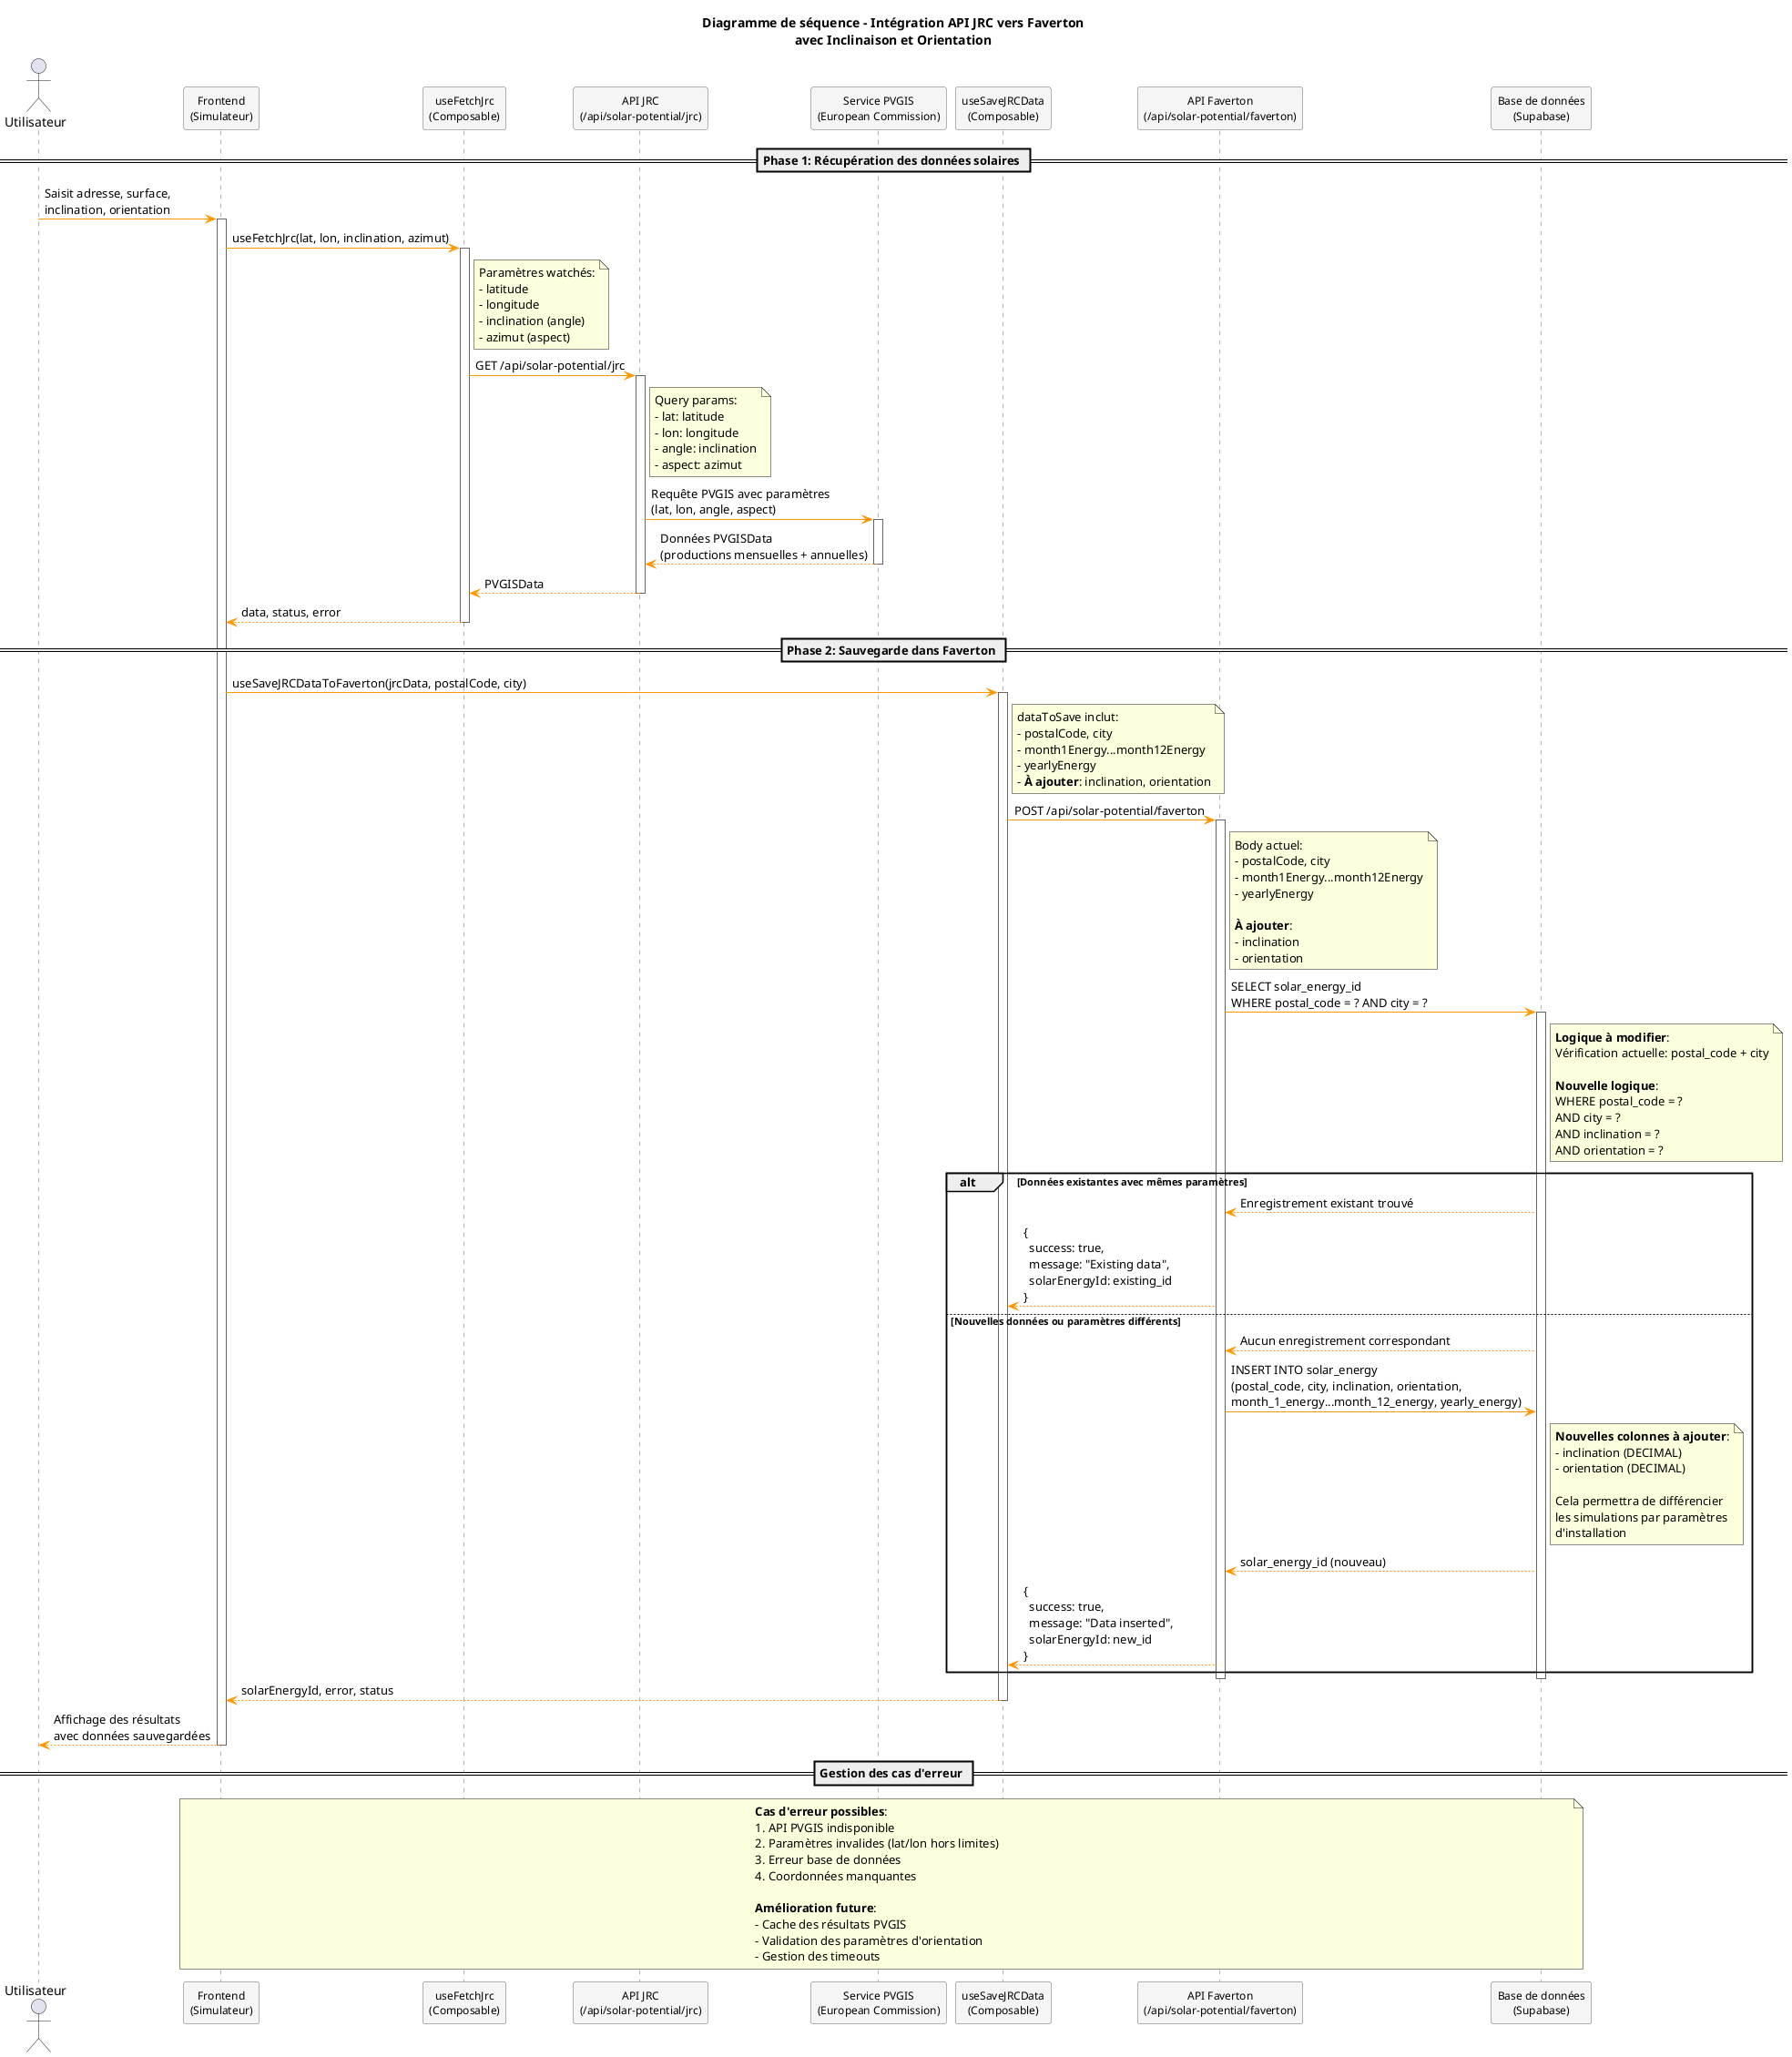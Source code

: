 @startuml JRC_Faverton_Integration_Sequence
' Configuration
skinparam participant {
    BackgroundColor #F5F5F5
    BorderColor #666666
    FontSize 12
}
skinparam sequence {
    ArrowColor #FF9800
    LifeLineBackgroundColor #FFFFFF
    LifeLineBorderColor #666666
}

title Diagramme de séquence - Intégration API JRC vers Faverton\navec Inclinaison et Orientation

actor User as "Utilisateur"
participant Frontend as "Frontend\n(Simulateur)"
participant useFetchJrc as "useFetchJrc\n(Composable)"
participant JrcAPI as "API JRC\n(/api/solar-potential/jrc)"
participant PVGIS as "Service PVGIS\n(European Commission)"
participant useSaveJRC as "useSaveJRCData\n(Composable)"
participant FavertonAPI as "API Faverton\n(/api/solar-potential/faverton)"
participant Database as "Base de données\n(Supabase)"

== Phase 1: Récupération des données solaires ==

User -> Frontend: Saisit adresse, surface,\ninclination, orientation
activate Frontend

Frontend -> useFetchJrc: useFetchJrc(lat, lon, inclination, azimut)
activate useFetchJrc

note right of useFetchJrc
  Paramètres watchés:
  - latitude
  - longitude  
  - inclination (angle)
  - azimut (aspect)
end note

useFetchJrc -> JrcAPI: GET /api/solar-potential/jrc
activate JrcAPI

note right of JrcAPI
  Query params:
  - lat: latitude
  - lon: longitude
  - angle: inclination
  - aspect: azimut
end note

JrcAPI -> PVGIS: Requête PVGIS avec paramètres\n(lat, lon, angle, aspect)
activate PVGIS

PVGIS --> JrcAPI: Données PVGISData\n(productions mensuelles + annuelles)
deactivate PVGIS

JrcAPI --> useFetchJrc: PVGISData
deactivate JrcAPI

useFetchJrc --> Frontend: data, status, error
deactivate useFetchJrc

== Phase 2: Sauvegarde dans Faverton ==

Frontend -> useSaveJRC: useSaveJRCDataToFaverton(jrcData, postalCode, city)
activate useSaveJRC

note right of useSaveJRC
  dataToSave inclut:
  - postalCode, city
  - month1Energy...month12Energy
  - yearlyEnergy
  - **À ajouter**: inclination, orientation
end note

useSaveJRC -> FavertonAPI: POST /api/solar-potential/faverton
activate FavertonAPI

note right of FavertonAPI
  Body actuel:
  - postalCode, city
  - month1Energy...month12Energy
  - yearlyEnergy
  
  **À ajouter**:
  - inclination
  - orientation
end note

FavertonAPI -> Database: SELECT solar_energy_id\nWHERE postal_code = ? AND city = ?
activate Database

note right of Database
  **Logique à modifier**:
  Vérification actuelle: postal_code + city
  
  **Nouvelle logique**:
  WHERE postal_code = ? 
  AND city = ?
  AND inclination = ?
  AND orientation = ?
end note

alt Données existantes avec mêmes paramètres

    Database --> FavertonAPI: Enregistrement existant trouvé
    
    FavertonAPI --> useSaveJRC: {\n  success: true,\n  message: "Existing data",\n  solarEnergyId: existing_id\n}

else Nouvelles données ou paramètres différents

    Database --> FavertonAPI: Aucun enregistrement correspondant
    
    FavertonAPI -> Database: INSERT INTO solar_energy\n(postal_code, city, inclination, orientation,\nmonth_1_energy...month_12_energy, yearly_energy)
    
    note right of Database
      **Nouvelles colonnes à ajouter**:
      - inclination (DECIMAL)
      - orientation (DECIMAL)
      
      Cela permettra de différencier
      les simulations par paramètres
      d'installation
    end note
    
    Database --> FavertonAPI: solar_energy_id (nouveau)
    
    FavertonAPI --> useSaveJRC: {\n  success: true,\n  message: "Data inserted",\n  solarEnergyId: new_id\n}

end

deactivate Database
deactivate FavertonAPI

useSaveJRC --> Frontend: solarEnergyId, error, status
deactivate useSaveJRC

Frontend --> User: Affichage des résultats\navec données sauvegardées
deactivate Frontend

== Gestion des cas d'erreur ==

note over Frontend, Database
  **Cas d'erreur possibles**:
  1. API PVGIS indisponible
  2. Paramètres invalides (lat/lon hors limites)
  3. Erreur base de données
  4. Coordonnées manquantes
  
  **Amélioration future**:
  - Cache des résultats PVGIS
  - Validation des paramètres d'orientation
  - Gestion des timeouts
end note

@enduml
